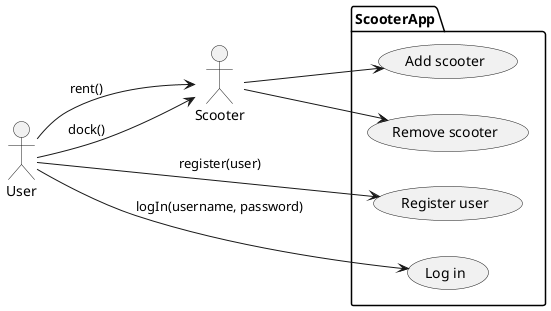 @startuml use_case
left to right direction
actor User as g
actor Scooter as s
package ScooterApp {
usecase "Register user" as UC1
usecase "Log in" as UC2
usecase "Add scooter" as UC3
usecase "Remove scooter" as UC4
}

g --> UC1: register(user)
g --> UC2: logIn(username, password)
g --> s: rent()
s --> UC4
g --> s: dock()
s --> UC3


@enduml
